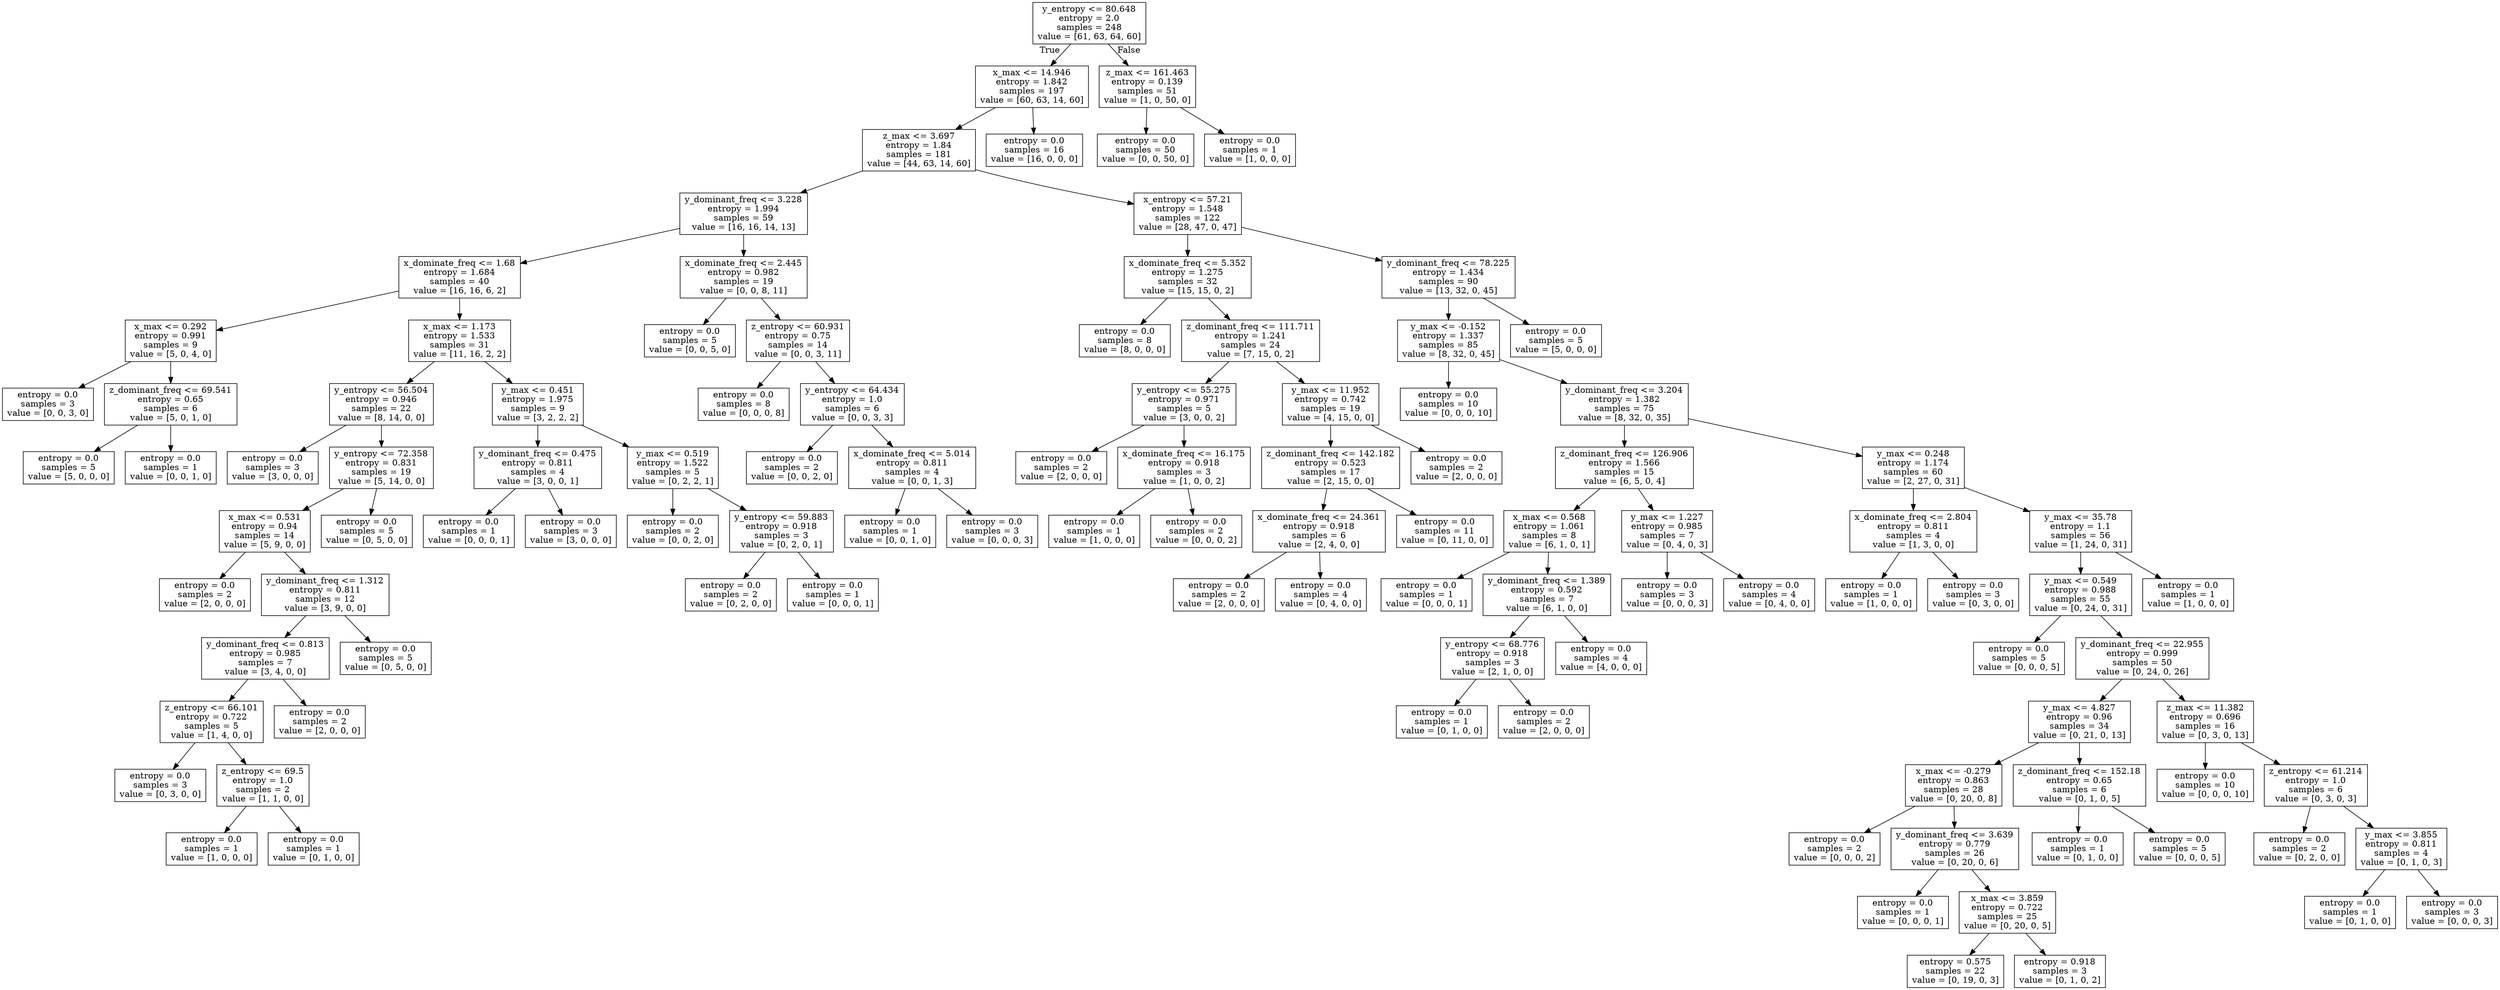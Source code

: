 digraph Tree {
node [shape=box] ;
0 [label="y_entropy <= 80.648\nentropy = 2.0\nsamples = 248\nvalue = [61, 63, 64, 60]"] ;
1 [label="x_max <= 14.946\nentropy = 1.842\nsamples = 197\nvalue = [60, 63, 14, 60]"] ;
0 -> 1 [labeldistance=2.5, labelangle=45, headlabel="True"] ;
2 [label="z_max <= 3.697\nentropy = 1.84\nsamples = 181\nvalue = [44, 63, 14, 60]"] ;
1 -> 2 ;
3 [label="y_dominant_freq <= 3.228\nentropy = 1.994\nsamples = 59\nvalue = [16, 16, 14, 13]"] ;
2 -> 3 ;
4 [label="x_dominate_freq <= 1.68\nentropy = 1.684\nsamples = 40\nvalue = [16, 16, 6, 2]"] ;
3 -> 4 ;
5 [label="x_max <= 0.292\nentropy = 0.991\nsamples = 9\nvalue = [5, 0, 4, 0]"] ;
4 -> 5 ;
6 [label="entropy = 0.0\nsamples = 3\nvalue = [0, 0, 3, 0]"] ;
5 -> 6 ;
7 [label="z_dominant_freq <= 69.541\nentropy = 0.65\nsamples = 6\nvalue = [5, 0, 1, 0]"] ;
5 -> 7 ;
8 [label="entropy = 0.0\nsamples = 5\nvalue = [5, 0, 0, 0]"] ;
7 -> 8 ;
9 [label="entropy = 0.0\nsamples = 1\nvalue = [0, 0, 1, 0]"] ;
7 -> 9 ;
10 [label="x_max <= 1.173\nentropy = 1.533\nsamples = 31\nvalue = [11, 16, 2, 2]"] ;
4 -> 10 ;
11 [label="y_entropy <= 56.504\nentropy = 0.946\nsamples = 22\nvalue = [8, 14, 0, 0]"] ;
10 -> 11 ;
12 [label="entropy = 0.0\nsamples = 3\nvalue = [3, 0, 0, 0]"] ;
11 -> 12 ;
13 [label="y_entropy <= 72.358\nentropy = 0.831\nsamples = 19\nvalue = [5, 14, 0, 0]"] ;
11 -> 13 ;
14 [label="x_max <= 0.531\nentropy = 0.94\nsamples = 14\nvalue = [5, 9, 0, 0]"] ;
13 -> 14 ;
15 [label="entropy = 0.0\nsamples = 2\nvalue = [2, 0, 0, 0]"] ;
14 -> 15 ;
16 [label="y_dominant_freq <= 1.312\nentropy = 0.811\nsamples = 12\nvalue = [3, 9, 0, 0]"] ;
14 -> 16 ;
17 [label="y_dominant_freq <= 0.813\nentropy = 0.985\nsamples = 7\nvalue = [3, 4, 0, 0]"] ;
16 -> 17 ;
18 [label="z_entropy <= 66.101\nentropy = 0.722\nsamples = 5\nvalue = [1, 4, 0, 0]"] ;
17 -> 18 ;
19 [label="entropy = 0.0\nsamples = 3\nvalue = [0, 3, 0, 0]"] ;
18 -> 19 ;
20 [label="z_entropy <= 69.5\nentropy = 1.0\nsamples = 2\nvalue = [1, 1, 0, 0]"] ;
18 -> 20 ;
21 [label="entropy = 0.0\nsamples = 1\nvalue = [1, 0, 0, 0]"] ;
20 -> 21 ;
22 [label="entropy = 0.0\nsamples = 1\nvalue = [0, 1, 0, 0]"] ;
20 -> 22 ;
23 [label="entropy = 0.0\nsamples = 2\nvalue = [2, 0, 0, 0]"] ;
17 -> 23 ;
24 [label="entropy = 0.0\nsamples = 5\nvalue = [0, 5, 0, 0]"] ;
16 -> 24 ;
25 [label="entropy = 0.0\nsamples = 5\nvalue = [0, 5, 0, 0]"] ;
13 -> 25 ;
26 [label="y_max <= 0.451\nentropy = 1.975\nsamples = 9\nvalue = [3, 2, 2, 2]"] ;
10 -> 26 ;
27 [label="y_dominant_freq <= 0.475\nentropy = 0.811\nsamples = 4\nvalue = [3, 0, 0, 1]"] ;
26 -> 27 ;
28 [label="entropy = 0.0\nsamples = 1\nvalue = [0, 0, 0, 1]"] ;
27 -> 28 ;
29 [label="entropy = 0.0\nsamples = 3\nvalue = [3, 0, 0, 0]"] ;
27 -> 29 ;
30 [label="y_max <= 0.519\nentropy = 1.522\nsamples = 5\nvalue = [0, 2, 2, 1]"] ;
26 -> 30 ;
31 [label="entropy = 0.0\nsamples = 2\nvalue = [0, 0, 2, 0]"] ;
30 -> 31 ;
32 [label="y_entropy <= 59.883\nentropy = 0.918\nsamples = 3\nvalue = [0, 2, 0, 1]"] ;
30 -> 32 ;
33 [label="entropy = 0.0\nsamples = 2\nvalue = [0, 2, 0, 0]"] ;
32 -> 33 ;
34 [label="entropy = 0.0\nsamples = 1\nvalue = [0, 0, 0, 1]"] ;
32 -> 34 ;
35 [label="x_dominate_freq <= 2.445\nentropy = 0.982\nsamples = 19\nvalue = [0, 0, 8, 11]"] ;
3 -> 35 ;
36 [label="entropy = 0.0\nsamples = 5\nvalue = [0, 0, 5, 0]"] ;
35 -> 36 ;
37 [label="z_entropy <= 60.931\nentropy = 0.75\nsamples = 14\nvalue = [0, 0, 3, 11]"] ;
35 -> 37 ;
38 [label="entropy = 0.0\nsamples = 8\nvalue = [0, 0, 0, 8]"] ;
37 -> 38 ;
39 [label="y_entropy <= 64.434\nentropy = 1.0\nsamples = 6\nvalue = [0, 0, 3, 3]"] ;
37 -> 39 ;
40 [label="entropy = 0.0\nsamples = 2\nvalue = [0, 0, 2, 0]"] ;
39 -> 40 ;
41 [label="x_dominate_freq <= 5.014\nentropy = 0.811\nsamples = 4\nvalue = [0, 0, 1, 3]"] ;
39 -> 41 ;
42 [label="entropy = 0.0\nsamples = 1\nvalue = [0, 0, 1, 0]"] ;
41 -> 42 ;
43 [label="entropy = 0.0\nsamples = 3\nvalue = [0, 0, 0, 3]"] ;
41 -> 43 ;
44 [label="x_entropy <= 57.21\nentropy = 1.548\nsamples = 122\nvalue = [28, 47, 0, 47]"] ;
2 -> 44 ;
45 [label="x_dominate_freq <= 5.352\nentropy = 1.275\nsamples = 32\nvalue = [15, 15, 0, 2]"] ;
44 -> 45 ;
46 [label="entropy = 0.0\nsamples = 8\nvalue = [8, 0, 0, 0]"] ;
45 -> 46 ;
47 [label="z_dominant_freq <= 111.711\nentropy = 1.241\nsamples = 24\nvalue = [7, 15, 0, 2]"] ;
45 -> 47 ;
48 [label="y_entropy <= 55.275\nentropy = 0.971\nsamples = 5\nvalue = [3, 0, 0, 2]"] ;
47 -> 48 ;
49 [label="entropy = 0.0\nsamples = 2\nvalue = [2, 0, 0, 0]"] ;
48 -> 49 ;
50 [label="x_dominate_freq <= 16.175\nentropy = 0.918\nsamples = 3\nvalue = [1, 0, 0, 2]"] ;
48 -> 50 ;
51 [label="entropy = 0.0\nsamples = 1\nvalue = [1, 0, 0, 0]"] ;
50 -> 51 ;
52 [label="entropy = 0.0\nsamples = 2\nvalue = [0, 0, 0, 2]"] ;
50 -> 52 ;
53 [label="y_max <= 11.952\nentropy = 0.742\nsamples = 19\nvalue = [4, 15, 0, 0]"] ;
47 -> 53 ;
54 [label="z_dominant_freq <= 142.182\nentropy = 0.523\nsamples = 17\nvalue = [2, 15, 0, 0]"] ;
53 -> 54 ;
55 [label="x_dominate_freq <= 24.361\nentropy = 0.918\nsamples = 6\nvalue = [2, 4, 0, 0]"] ;
54 -> 55 ;
56 [label="entropy = 0.0\nsamples = 2\nvalue = [2, 0, 0, 0]"] ;
55 -> 56 ;
57 [label="entropy = 0.0\nsamples = 4\nvalue = [0, 4, 0, 0]"] ;
55 -> 57 ;
58 [label="entropy = 0.0\nsamples = 11\nvalue = [0, 11, 0, 0]"] ;
54 -> 58 ;
59 [label="entropy = 0.0\nsamples = 2\nvalue = [2, 0, 0, 0]"] ;
53 -> 59 ;
60 [label="y_dominant_freq <= 78.225\nentropy = 1.434\nsamples = 90\nvalue = [13, 32, 0, 45]"] ;
44 -> 60 ;
61 [label="y_max <= -0.152\nentropy = 1.337\nsamples = 85\nvalue = [8, 32, 0, 45]"] ;
60 -> 61 ;
62 [label="entropy = 0.0\nsamples = 10\nvalue = [0, 0, 0, 10]"] ;
61 -> 62 ;
63 [label="y_dominant_freq <= 3.204\nentropy = 1.382\nsamples = 75\nvalue = [8, 32, 0, 35]"] ;
61 -> 63 ;
64 [label="z_dominant_freq <= 126.906\nentropy = 1.566\nsamples = 15\nvalue = [6, 5, 0, 4]"] ;
63 -> 64 ;
65 [label="x_max <= 0.568\nentropy = 1.061\nsamples = 8\nvalue = [6, 1, 0, 1]"] ;
64 -> 65 ;
66 [label="entropy = 0.0\nsamples = 1\nvalue = [0, 0, 0, 1]"] ;
65 -> 66 ;
67 [label="y_dominant_freq <= 1.389\nentropy = 0.592\nsamples = 7\nvalue = [6, 1, 0, 0]"] ;
65 -> 67 ;
68 [label="y_entropy <= 68.776\nentropy = 0.918\nsamples = 3\nvalue = [2, 1, 0, 0]"] ;
67 -> 68 ;
69 [label="entropy = 0.0\nsamples = 1\nvalue = [0, 1, 0, 0]"] ;
68 -> 69 ;
70 [label="entropy = 0.0\nsamples = 2\nvalue = [2, 0, 0, 0]"] ;
68 -> 70 ;
71 [label="entropy = 0.0\nsamples = 4\nvalue = [4, 0, 0, 0]"] ;
67 -> 71 ;
72 [label="y_max <= 1.227\nentropy = 0.985\nsamples = 7\nvalue = [0, 4, 0, 3]"] ;
64 -> 72 ;
73 [label="entropy = 0.0\nsamples = 3\nvalue = [0, 0, 0, 3]"] ;
72 -> 73 ;
74 [label="entropy = 0.0\nsamples = 4\nvalue = [0, 4, 0, 0]"] ;
72 -> 74 ;
75 [label="y_max <= 0.248\nentropy = 1.174\nsamples = 60\nvalue = [2, 27, 0, 31]"] ;
63 -> 75 ;
76 [label="x_dominate_freq <= 2.804\nentropy = 0.811\nsamples = 4\nvalue = [1, 3, 0, 0]"] ;
75 -> 76 ;
77 [label="entropy = 0.0\nsamples = 1\nvalue = [1, 0, 0, 0]"] ;
76 -> 77 ;
78 [label="entropy = 0.0\nsamples = 3\nvalue = [0, 3, 0, 0]"] ;
76 -> 78 ;
79 [label="y_max <= 35.78\nentropy = 1.1\nsamples = 56\nvalue = [1, 24, 0, 31]"] ;
75 -> 79 ;
80 [label="y_max <= 0.549\nentropy = 0.988\nsamples = 55\nvalue = [0, 24, 0, 31]"] ;
79 -> 80 ;
81 [label="entropy = 0.0\nsamples = 5\nvalue = [0, 0, 0, 5]"] ;
80 -> 81 ;
82 [label="y_dominant_freq <= 22.955\nentropy = 0.999\nsamples = 50\nvalue = [0, 24, 0, 26]"] ;
80 -> 82 ;
83 [label="y_max <= 4.827\nentropy = 0.96\nsamples = 34\nvalue = [0, 21, 0, 13]"] ;
82 -> 83 ;
84 [label="x_max <= -0.279\nentropy = 0.863\nsamples = 28\nvalue = [0, 20, 0, 8]"] ;
83 -> 84 ;
85 [label="entropy = 0.0\nsamples = 2\nvalue = [0, 0, 0, 2]"] ;
84 -> 85 ;
86 [label="y_dominant_freq <= 3.639\nentropy = 0.779\nsamples = 26\nvalue = [0, 20, 0, 6]"] ;
84 -> 86 ;
87 [label="entropy = 0.0\nsamples = 1\nvalue = [0, 0, 0, 1]"] ;
86 -> 87 ;
88 [label="x_max <= 3.859\nentropy = 0.722\nsamples = 25\nvalue = [0, 20, 0, 5]"] ;
86 -> 88 ;
89 [label="entropy = 0.575\nsamples = 22\nvalue = [0, 19, 0, 3]"] ;
88 -> 89 ;
90 [label="entropy = 0.918\nsamples = 3\nvalue = [0, 1, 0, 2]"] ;
88 -> 90 ;
91 [label="z_dominant_freq <= 152.18\nentropy = 0.65\nsamples = 6\nvalue = [0, 1, 0, 5]"] ;
83 -> 91 ;
92 [label="entropy = 0.0\nsamples = 1\nvalue = [0, 1, 0, 0]"] ;
91 -> 92 ;
93 [label="entropy = 0.0\nsamples = 5\nvalue = [0, 0, 0, 5]"] ;
91 -> 93 ;
94 [label="z_max <= 11.382\nentropy = 0.696\nsamples = 16\nvalue = [0, 3, 0, 13]"] ;
82 -> 94 ;
95 [label="entropy = 0.0\nsamples = 10\nvalue = [0, 0, 0, 10]"] ;
94 -> 95 ;
96 [label="z_entropy <= 61.214\nentropy = 1.0\nsamples = 6\nvalue = [0, 3, 0, 3]"] ;
94 -> 96 ;
97 [label="entropy = 0.0\nsamples = 2\nvalue = [0, 2, 0, 0]"] ;
96 -> 97 ;
98 [label="y_max <= 3.855\nentropy = 0.811\nsamples = 4\nvalue = [0, 1, 0, 3]"] ;
96 -> 98 ;
99 [label="entropy = 0.0\nsamples = 1\nvalue = [0, 1, 0, 0]"] ;
98 -> 99 ;
100 [label="entropy = 0.0\nsamples = 3\nvalue = [0, 0, 0, 3]"] ;
98 -> 100 ;
101 [label="entropy = 0.0\nsamples = 1\nvalue = [1, 0, 0, 0]"] ;
79 -> 101 ;
102 [label="entropy = 0.0\nsamples = 5\nvalue = [5, 0, 0, 0]"] ;
60 -> 102 ;
103 [label="entropy = 0.0\nsamples = 16\nvalue = [16, 0, 0, 0]"] ;
1 -> 103 ;
104 [label="z_max <= 161.463\nentropy = 0.139\nsamples = 51\nvalue = [1, 0, 50, 0]"] ;
0 -> 104 [labeldistance=2.5, labelangle=-45, headlabel="False"] ;
105 [label="entropy = 0.0\nsamples = 50\nvalue = [0, 0, 50, 0]"] ;
104 -> 105 ;
106 [label="entropy = 0.0\nsamples = 1\nvalue = [1, 0, 0, 0]"] ;
104 -> 106 ;
}